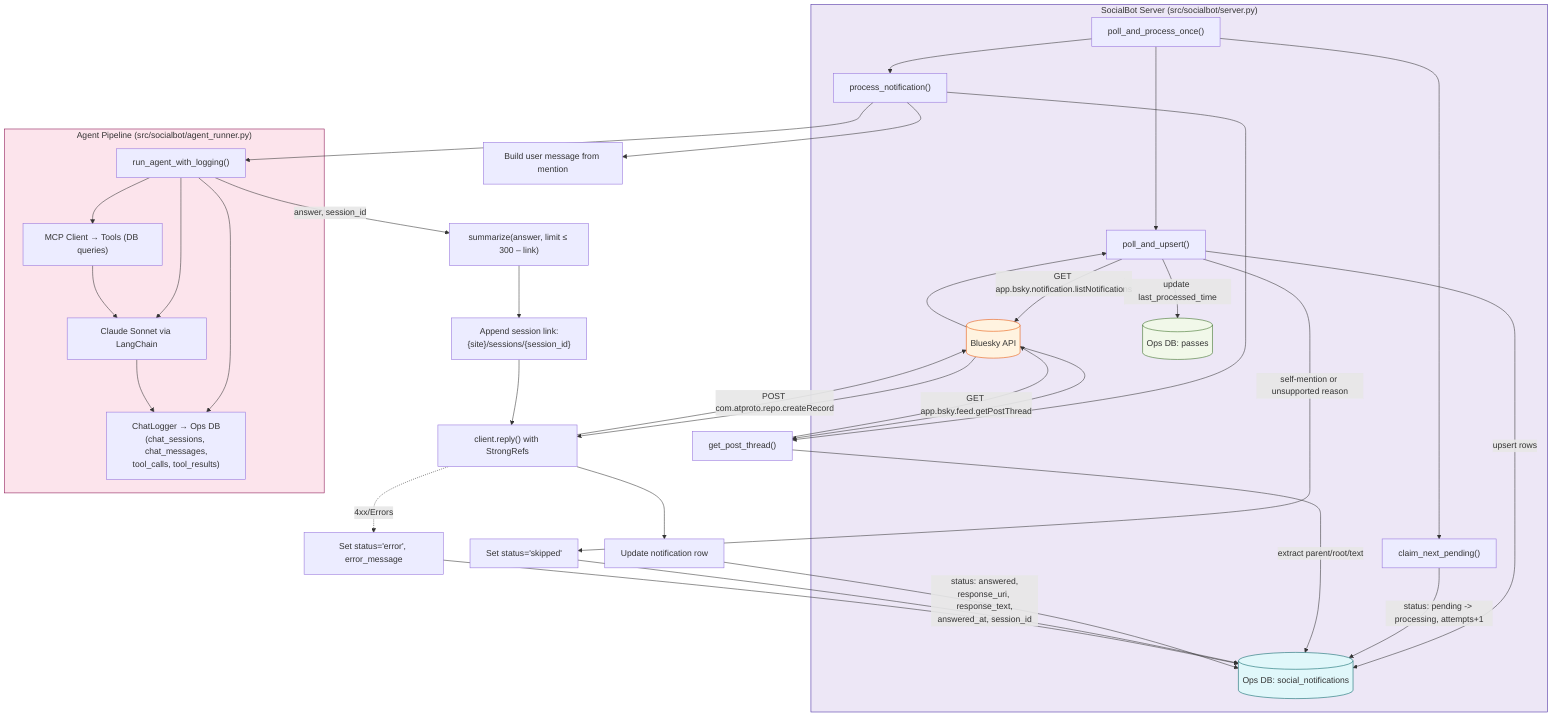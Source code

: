 %% Mermaid Diagram: SocialBot end-to-end flow (Bluesky-first)
%% Source: src/socialbot/server.py, agent_runner.py, bsky_client.py, summarizer.py

flowchart TD
    subgraph Runner["SocialBot Server (src/socialbot/server.py)"]
        A["poll_and_process_once()"]
        A --> B["poll_and_upsert()"]
        B -->|GET app.bsky.notification.listNotifications| BSkyAPI[(Bluesky API)]
        BSkyAPI --> B
        B -->|upsert rows| SN[(Ops DB: social_notifications)]
        B -->|update last_processed_time| Pass[(Ops DB: passes)]
        A --> C["claim_next_pending()"]
        C -->|status: pending -> processing, attempts+1| SN
        A --> D["process_notification()"]
    end

    D --> E["get_post_thread()"]
    E -->|GET app.bsky.feed.getPostThread| BSkyAPI
    BSkyAPI --> E
    E -->|extract parent/root/text| SN

    D --> F["Build user message from mention"]
    D --> G["run_agent_with_logging()"]

    subgraph Agent["Agent Pipeline (src/socialbot/agent_runner.py)"]
        G --> GL["ChatLogger → Ops DB<br/>(chat_sessions, chat_messages,<br/>tool_calls, tool_results)"]
        G --> MCP["MCP Client → Tools (DB queries)"]
        G --> LLM["Claude Sonnet via LangChain"]
        MCP --> LLM
        LLM --> GL
    end

    G -->|answer, session_id| H["summarize(answer, limit ≤ 300 – link)"]
    H --> I["Append session link:<br/>{site}/sessions/{session_id}"]

    I --> J["client.reply() with StrongRefs"]
    J -->|POST com.atproto.repo.createRecord| BSkyAPI
    BSkyAPI --> J

    J --> K["Update notification row"]
    K -->|status: answered,<br/>response_uri, response_text,<br/>answered_at, session_id| SN

    %% Skips and errors
    B -->|self-mention or unsupported reason| Skip["Set status='skipped'"] --> SN
    J -. 4xx/Errors .-> Err["Set status='error', error_message"] --> SN

    %% Styling
    style SN fill:#e0f7fa,stroke:#006064,stroke-width:1px
    style Pass fill:#f1f8e9,stroke:#33691e,stroke-width:1px
    style BSkyAPI fill:#fff3e0,stroke:#e65100,stroke-width:1px
    style Runner fill:#ede7f6,stroke:#4527a0,stroke-width:1px
    style Agent fill:#fce4ec,stroke:#880e4f,stroke-width:1px